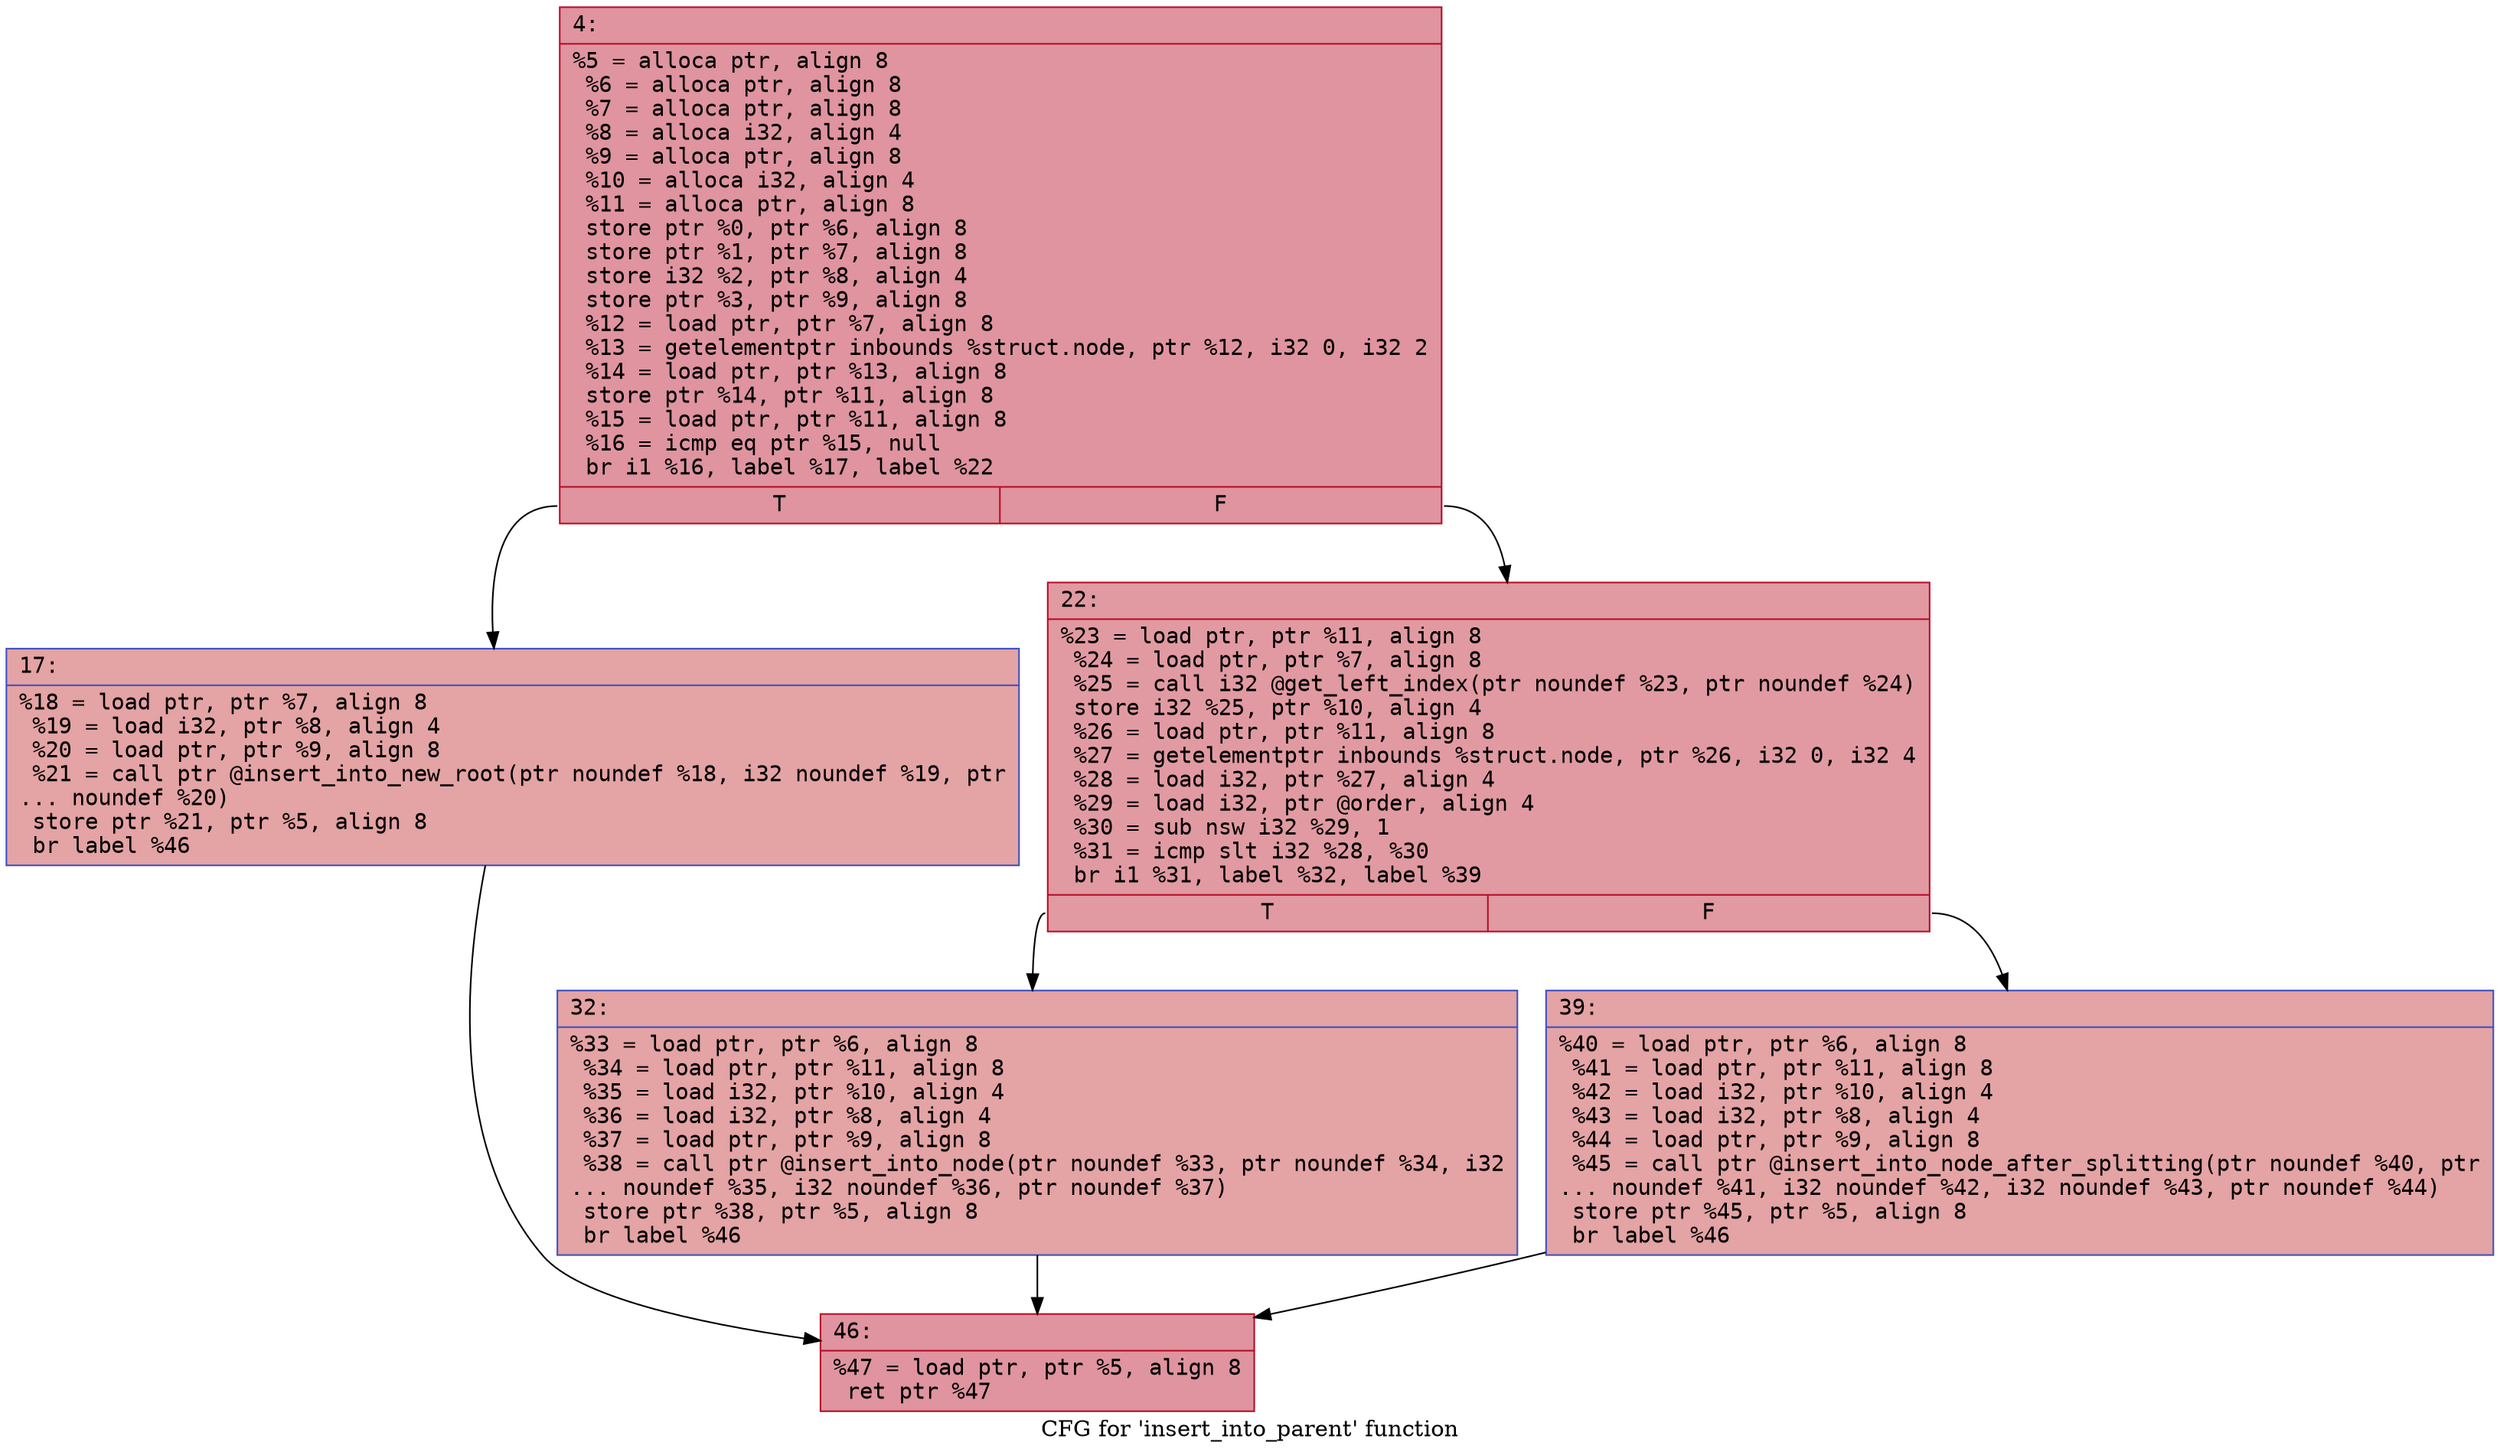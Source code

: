 digraph "CFG for 'insert_into_parent' function" {
	label="CFG for 'insert_into_parent' function";

	Node0x60000202a6c0 [shape=record,color="#b70d28ff", style=filled, fillcolor="#b70d2870" fontname="Courier",label="{4:\l|  %5 = alloca ptr, align 8\l  %6 = alloca ptr, align 8\l  %7 = alloca ptr, align 8\l  %8 = alloca i32, align 4\l  %9 = alloca ptr, align 8\l  %10 = alloca i32, align 4\l  %11 = alloca ptr, align 8\l  store ptr %0, ptr %6, align 8\l  store ptr %1, ptr %7, align 8\l  store i32 %2, ptr %8, align 4\l  store ptr %3, ptr %9, align 8\l  %12 = load ptr, ptr %7, align 8\l  %13 = getelementptr inbounds %struct.node, ptr %12, i32 0, i32 2\l  %14 = load ptr, ptr %13, align 8\l  store ptr %14, ptr %11, align 8\l  %15 = load ptr, ptr %11, align 8\l  %16 = icmp eq ptr %15, null\l  br i1 %16, label %17, label %22\l|{<s0>T|<s1>F}}"];
	Node0x60000202a6c0:s0 -> Node0x60000202a710[tooltip="4 -> 17\nProbability 37.50%" ];
	Node0x60000202a6c0:s1 -> Node0x60000202a760[tooltip="4 -> 22\nProbability 62.50%" ];
	Node0x60000202a710 [shape=record,color="#3d50c3ff", style=filled, fillcolor="#c32e3170" fontname="Courier",label="{17:\l|  %18 = load ptr, ptr %7, align 8\l  %19 = load i32, ptr %8, align 4\l  %20 = load ptr, ptr %9, align 8\l  %21 = call ptr @insert_into_new_root(ptr noundef %18, i32 noundef %19, ptr\l... noundef %20)\l  store ptr %21, ptr %5, align 8\l  br label %46\l}"];
	Node0x60000202a710 -> Node0x60000202a850[tooltip="17 -> 46\nProbability 100.00%" ];
	Node0x60000202a760 [shape=record,color="#b70d28ff", style=filled, fillcolor="#bb1b2c70" fontname="Courier",label="{22:\l|  %23 = load ptr, ptr %11, align 8\l  %24 = load ptr, ptr %7, align 8\l  %25 = call i32 @get_left_index(ptr noundef %23, ptr noundef %24)\l  store i32 %25, ptr %10, align 4\l  %26 = load ptr, ptr %11, align 8\l  %27 = getelementptr inbounds %struct.node, ptr %26, i32 0, i32 4\l  %28 = load i32, ptr %27, align 4\l  %29 = load i32, ptr @order, align 4\l  %30 = sub nsw i32 %29, 1\l  %31 = icmp slt i32 %28, %30\l  br i1 %31, label %32, label %39\l|{<s0>T|<s1>F}}"];
	Node0x60000202a760:s0 -> Node0x60000202a7b0[tooltip="22 -> 32\nProbability 50.00%" ];
	Node0x60000202a760:s1 -> Node0x60000202a800[tooltip="22 -> 39\nProbability 50.00%" ];
	Node0x60000202a7b0 [shape=record,color="#3d50c3ff", style=filled, fillcolor="#c32e3170" fontname="Courier",label="{32:\l|  %33 = load ptr, ptr %6, align 8\l  %34 = load ptr, ptr %11, align 8\l  %35 = load i32, ptr %10, align 4\l  %36 = load i32, ptr %8, align 4\l  %37 = load ptr, ptr %9, align 8\l  %38 = call ptr @insert_into_node(ptr noundef %33, ptr noundef %34, i32\l... noundef %35, i32 noundef %36, ptr noundef %37)\l  store ptr %38, ptr %5, align 8\l  br label %46\l}"];
	Node0x60000202a7b0 -> Node0x60000202a850[tooltip="32 -> 46\nProbability 100.00%" ];
	Node0x60000202a800 [shape=record,color="#3d50c3ff", style=filled, fillcolor="#c32e3170" fontname="Courier",label="{39:\l|  %40 = load ptr, ptr %6, align 8\l  %41 = load ptr, ptr %11, align 8\l  %42 = load i32, ptr %10, align 4\l  %43 = load i32, ptr %8, align 4\l  %44 = load ptr, ptr %9, align 8\l  %45 = call ptr @insert_into_node_after_splitting(ptr noundef %40, ptr\l... noundef %41, i32 noundef %42, i32 noundef %43, ptr noundef %44)\l  store ptr %45, ptr %5, align 8\l  br label %46\l}"];
	Node0x60000202a800 -> Node0x60000202a850[tooltip="39 -> 46\nProbability 100.00%" ];
	Node0x60000202a850 [shape=record,color="#b70d28ff", style=filled, fillcolor="#b70d2870" fontname="Courier",label="{46:\l|  %47 = load ptr, ptr %5, align 8\l  ret ptr %47\l}"];
}
